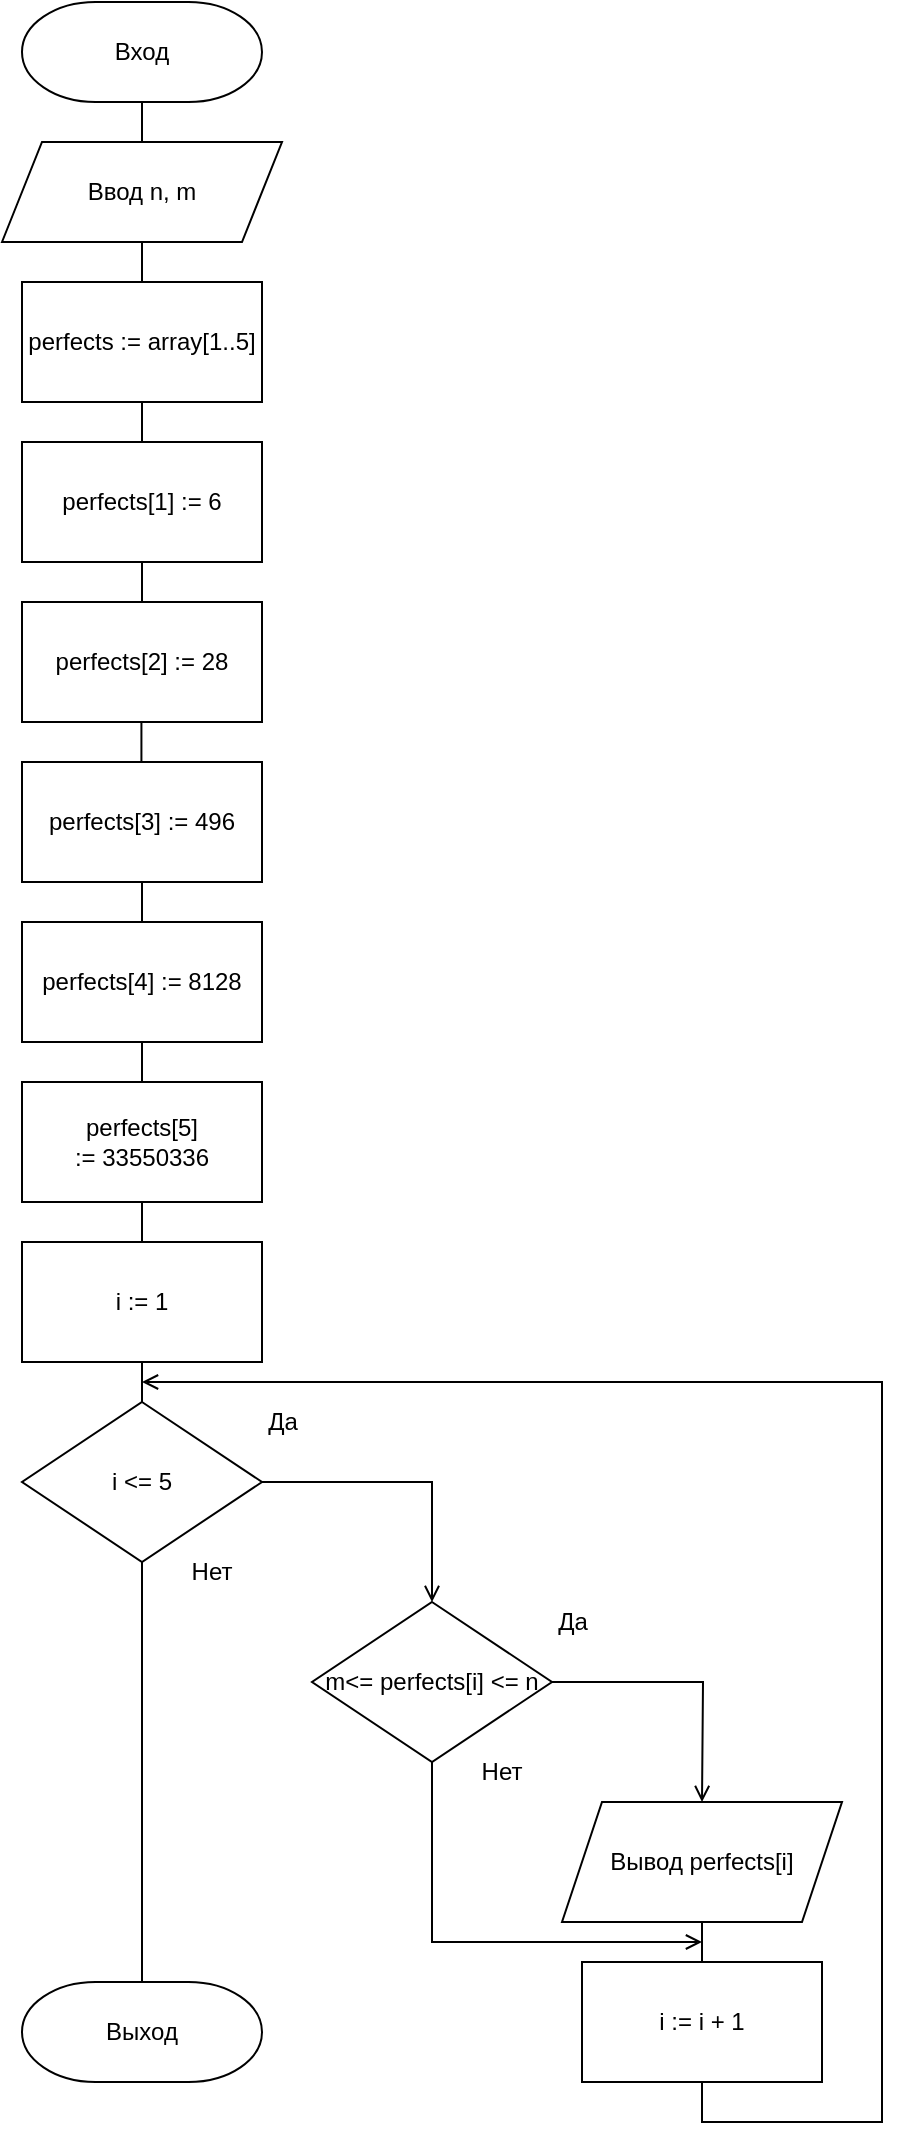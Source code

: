<mxfile version="15.6.8" type="github">
  <diagram id="00kwYmpLcWbGgYnEOBUr" name="Page-1">
    <mxGraphModel dx="599" dy="1107" grid="1" gridSize="10" guides="1" tooltips="1" connect="1" arrows="1" fold="1" page="1" pageScale="1" pageWidth="850" pageHeight="1100" math="0" shadow="0">
      <root>
        <mxCell id="0" />
        <mxCell id="1" parent="0" />
        <mxCell id="9VKaNGtG7s9GXQsICBRD-1" value="Вход" style="strokeWidth=1;html=1;shape=mxgraph.flowchart.terminator;whiteSpace=wrap;" vertex="1" parent="1">
          <mxGeometry x="360" y="20" width="120" height="50" as="geometry" />
        </mxCell>
        <mxCell id="9VKaNGtG7s9GXQsICBRD-2" style="edgeStyle=orthogonalEdgeStyle;rounded=0;orthogonalLoop=1;jettySize=auto;html=1;entryX=0.5;entryY=0;entryDx=0;entryDy=0;endArrow=none;endFill=0;" edge="1" parent="1" target="9VKaNGtG7s9GXQsICBRD-4">
          <mxGeometry relative="1" as="geometry">
            <mxPoint x="420" y="70" as="sourcePoint" />
          </mxGeometry>
        </mxCell>
        <mxCell id="9VKaNGtG7s9GXQsICBRD-26" style="edgeStyle=orthogonalEdgeStyle;rounded=0;orthogonalLoop=1;jettySize=auto;html=1;endArrow=none;endFill=0;" edge="1" parent="1">
          <mxGeometry relative="1" as="geometry">
            <mxPoint x="420" y="240" as="targetPoint" />
            <mxPoint x="420" y="220" as="sourcePoint" />
          </mxGeometry>
        </mxCell>
        <mxCell id="9VKaNGtG7s9GXQsICBRD-64" style="edgeStyle=orthogonalEdgeStyle;rounded=0;orthogonalLoop=1;jettySize=auto;html=1;endArrow=none;endFill=0;" edge="1" parent="1" source="9VKaNGtG7s9GXQsICBRD-4">
          <mxGeometry relative="1" as="geometry">
            <mxPoint x="420" y="160" as="targetPoint" />
          </mxGeometry>
        </mxCell>
        <mxCell id="9VKaNGtG7s9GXQsICBRD-4" value="Ввод n, m" style="shape=parallelogram;perimeter=parallelogramPerimeter;whiteSpace=wrap;html=1;fixedSize=1;strokeWidth=1;" vertex="1" parent="1">
          <mxGeometry x="350" y="90" width="140" height="50" as="geometry" />
        </mxCell>
        <mxCell id="9VKaNGtG7s9GXQsICBRD-27" value="perfects[1] := 6" style="rounded=0;whiteSpace=wrap;html=1;" vertex="1" parent="1">
          <mxGeometry x="360" y="240" width="120" height="60" as="geometry" />
        </mxCell>
        <mxCell id="9VKaNGtG7s9GXQsICBRD-32" style="edgeStyle=orthogonalEdgeStyle;rounded=0;orthogonalLoop=1;jettySize=auto;html=1;endArrow=none;endFill=0;" edge="1" parent="1">
          <mxGeometry relative="1" as="geometry">
            <mxPoint x="420" y="320" as="targetPoint" />
            <mxPoint x="420" y="300" as="sourcePoint" />
          </mxGeometry>
        </mxCell>
        <mxCell id="9VKaNGtG7s9GXQsICBRD-33" value="perfects[2] :=&amp;nbsp;28" style="rounded=0;whiteSpace=wrap;html=1;" vertex="1" parent="1">
          <mxGeometry x="360" y="320" width="120" height="60" as="geometry" />
        </mxCell>
        <mxCell id="9VKaNGtG7s9GXQsICBRD-34" style="edgeStyle=orthogonalEdgeStyle;rounded=0;orthogonalLoop=1;jettySize=auto;html=1;endArrow=none;endFill=0;" edge="1" parent="1">
          <mxGeometry relative="1" as="geometry">
            <mxPoint x="419.71" y="400" as="targetPoint" />
            <mxPoint x="419.71" y="380" as="sourcePoint" />
          </mxGeometry>
        </mxCell>
        <mxCell id="9VKaNGtG7s9GXQsICBRD-35" value="perfects[3] :=&amp;nbsp;496" style="rounded=0;whiteSpace=wrap;html=1;" vertex="1" parent="1">
          <mxGeometry x="360" y="400" width="120" height="60" as="geometry" />
        </mxCell>
        <mxCell id="9VKaNGtG7s9GXQsICBRD-36" style="edgeStyle=orthogonalEdgeStyle;rounded=0;orthogonalLoop=1;jettySize=auto;html=1;endArrow=none;endFill=0;" edge="1" parent="1">
          <mxGeometry relative="1" as="geometry">
            <mxPoint x="420" y="480" as="targetPoint" />
            <mxPoint x="420" y="460" as="sourcePoint" />
          </mxGeometry>
        </mxCell>
        <mxCell id="9VKaNGtG7s9GXQsICBRD-37" value="perfects[4] :=&amp;nbsp;8128" style="rounded=0;whiteSpace=wrap;html=1;" vertex="1" parent="1">
          <mxGeometry x="360" y="480" width="120" height="60" as="geometry" />
        </mxCell>
        <mxCell id="9VKaNGtG7s9GXQsICBRD-38" style="edgeStyle=orthogonalEdgeStyle;rounded=0;orthogonalLoop=1;jettySize=auto;html=1;endArrow=none;endFill=0;" edge="1" parent="1">
          <mxGeometry relative="1" as="geometry">
            <mxPoint x="420" y="560" as="targetPoint" />
            <mxPoint x="420" y="540" as="sourcePoint" />
          </mxGeometry>
        </mxCell>
        <mxCell id="9VKaNGtG7s9GXQsICBRD-41" style="edgeStyle=orthogonalEdgeStyle;rounded=0;orthogonalLoop=1;jettySize=auto;html=1;entryX=0.5;entryY=0;entryDx=0;entryDy=0;endArrow=none;endFill=0;" edge="1" parent="1">
          <mxGeometry relative="1" as="geometry">
            <mxPoint x="420" y="670" as="sourcePoint" />
            <mxPoint x="420" y="720" as="targetPoint" />
          </mxGeometry>
        </mxCell>
        <mxCell id="9VKaNGtG7s9GXQsICBRD-69" value="" style="edgeStyle=orthogonalEdgeStyle;rounded=0;orthogonalLoop=1;jettySize=auto;html=1;endArrow=none;endFill=0;" edge="1" parent="1" source="9VKaNGtG7s9GXQsICBRD-39" target="9VKaNGtG7s9GXQsICBRD-68">
          <mxGeometry relative="1" as="geometry" />
        </mxCell>
        <mxCell id="9VKaNGtG7s9GXQsICBRD-39" value="perfects[5] :=&amp;nbsp;33550336" style="rounded=0;whiteSpace=wrap;html=1;" vertex="1" parent="1">
          <mxGeometry x="360" y="560" width="120" height="60" as="geometry" />
        </mxCell>
        <mxCell id="9VKaNGtG7s9GXQsICBRD-65" value="perfects := array[1..5]" style="rounded=0;whiteSpace=wrap;html=1;" vertex="1" parent="1">
          <mxGeometry x="360" y="160" width="120" height="60" as="geometry" />
        </mxCell>
        <mxCell id="9VKaNGtG7s9GXQsICBRD-68" value="i := 1" style="whiteSpace=wrap;html=1;rounded=0;" vertex="1" parent="1">
          <mxGeometry x="360" y="640" width="120" height="60" as="geometry" />
        </mxCell>
        <mxCell id="9VKaNGtG7s9GXQsICBRD-86" style="edgeStyle=orthogonalEdgeStyle;rounded=0;orthogonalLoop=1;jettySize=auto;html=1;entryX=0.5;entryY=0;entryDx=0;entryDy=0;endArrow=open;endFill=0;" edge="1" parent="1" source="9VKaNGtG7s9GXQsICBRD-77" target="9VKaNGtG7s9GXQsICBRD-82">
          <mxGeometry relative="1" as="geometry" />
        </mxCell>
        <mxCell id="9VKaNGtG7s9GXQsICBRD-77" value="i &amp;lt;= 5" style="rhombus;whiteSpace=wrap;html=1;" vertex="1" parent="1">
          <mxGeometry x="360" y="720" width="120" height="80" as="geometry" />
        </mxCell>
        <mxCell id="9VKaNGtG7s9GXQsICBRD-79" value="" style="endArrow=none;html=1;rounded=0;entryX=0.5;entryY=1;entryDx=0;entryDy=0;exitX=0.5;exitY=0;exitDx=0;exitDy=0;exitPerimeter=0;" edge="1" parent="1" source="9VKaNGtG7s9GXQsICBRD-87" target="9VKaNGtG7s9GXQsICBRD-77">
          <mxGeometry width="50" height="50" relative="1" as="geometry">
            <mxPoint x="420" y="820" as="sourcePoint" />
            <mxPoint x="430" y="860" as="targetPoint" />
          </mxGeometry>
        </mxCell>
        <mxCell id="9VKaNGtG7s9GXQsICBRD-80" value="Нет" style="text;html=1;strokeColor=none;fillColor=none;align=center;verticalAlign=middle;whiteSpace=wrap;rounded=0;" vertex="1" parent="1">
          <mxGeometry x="425" y="790" width="60" height="30" as="geometry" />
        </mxCell>
        <mxCell id="9VKaNGtG7s9GXQsICBRD-81" value="Да" style="text;html=1;align=center;verticalAlign=middle;resizable=0;points=[];autosize=1;strokeColor=none;fillColor=none;" vertex="1" parent="1">
          <mxGeometry x="475" y="720" width="30" height="20" as="geometry" />
        </mxCell>
        <mxCell id="9VKaNGtG7s9GXQsICBRD-88" style="edgeStyle=orthogonalEdgeStyle;rounded=0;orthogonalLoop=1;jettySize=auto;html=1;endArrow=open;endFill=0;" edge="1" parent="1" source="9VKaNGtG7s9GXQsICBRD-82">
          <mxGeometry relative="1" as="geometry">
            <mxPoint x="700" y="920" as="targetPoint" />
          </mxGeometry>
        </mxCell>
        <mxCell id="9VKaNGtG7s9GXQsICBRD-95" style="edgeStyle=orthogonalEdgeStyle;rounded=0;orthogonalLoop=1;jettySize=auto;html=1;endArrow=open;endFill=0;" edge="1" parent="1" source="9VKaNGtG7s9GXQsICBRD-82">
          <mxGeometry relative="1" as="geometry">
            <mxPoint x="700" y="990" as="targetPoint" />
            <Array as="points">
              <mxPoint x="565" y="990" />
            </Array>
          </mxGeometry>
        </mxCell>
        <mxCell id="9VKaNGtG7s9GXQsICBRD-82" value="m&amp;lt;= perfects[i] &amp;lt;= n" style="rhombus;whiteSpace=wrap;html=1;" vertex="1" parent="1">
          <mxGeometry x="505" y="820" width="120" height="80" as="geometry" />
        </mxCell>
        <mxCell id="9VKaNGtG7s9GXQsICBRD-83" value="Нет" style="text;html=1;strokeColor=none;fillColor=none;align=center;verticalAlign=middle;whiteSpace=wrap;rounded=0;" vertex="1" parent="1">
          <mxGeometry x="570" y="890" width="60" height="30" as="geometry" />
        </mxCell>
        <mxCell id="9VKaNGtG7s9GXQsICBRD-84" value="Да" style="text;html=1;align=center;verticalAlign=middle;resizable=0;points=[];autosize=1;strokeColor=none;fillColor=none;" vertex="1" parent="1">
          <mxGeometry x="620" y="820" width="30" height="20" as="geometry" />
        </mxCell>
        <mxCell id="9VKaNGtG7s9GXQsICBRD-87" value="Выход" style="strokeWidth=1;html=1;shape=mxgraph.flowchart.terminator;whiteSpace=wrap;" vertex="1" parent="1">
          <mxGeometry x="360" y="1010" width="120" height="50" as="geometry" />
        </mxCell>
        <mxCell id="9VKaNGtG7s9GXQsICBRD-91" style="edgeStyle=orthogonalEdgeStyle;rounded=0;orthogonalLoop=1;jettySize=auto;html=1;endArrow=none;endFill=0;" edge="1" parent="1" source="9VKaNGtG7s9GXQsICBRD-89">
          <mxGeometry relative="1" as="geometry">
            <mxPoint x="700" y="1000" as="targetPoint" />
          </mxGeometry>
        </mxCell>
        <mxCell id="9VKaNGtG7s9GXQsICBRD-89" value="Вывод perfects[i]" style="shape=parallelogram;perimeter=parallelogramPerimeter;whiteSpace=wrap;html=1;fixedSize=1;" vertex="1" parent="1">
          <mxGeometry x="630" y="920" width="140" height="60" as="geometry" />
        </mxCell>
        <mxCell id="9VKaNGtG7s9GXQsICBRD-93" style="edgeStyle=orthogonalEdgeStyle;rounded=0;orthogonalLoop=1;jettySize=auto;html=1;endArrow=open;endFill=0;" edge="1" parent="1" source="9VKaNGtG7s9GXQsICBRD-92">
          <mxGeometry relative="1" as="geometry">
            <mxPoint x="420" y="710" as="targetPoint" />
            <Array as="points">
              <mxPoint x="700" y="1080" />
              <mxPoint x="790" y="1080" />
              <mxPoint x="790" y="710" />
            </Array>
          </mxGeometry>
        </mxCell>
        <mxCell id="9VKaNGtG7s9GXQsICBRD-92" value="i := i + 1" style="rounded=0;whiteSpace=wrap;html=1;" vertex="1" parent="1">
          <mxGeometry x="640" y="1000" width="120" height="60" as="geometry" />
        </mxCell>
      </root>
    </mxGraphModel>
  </diagram>
</mxfile>
